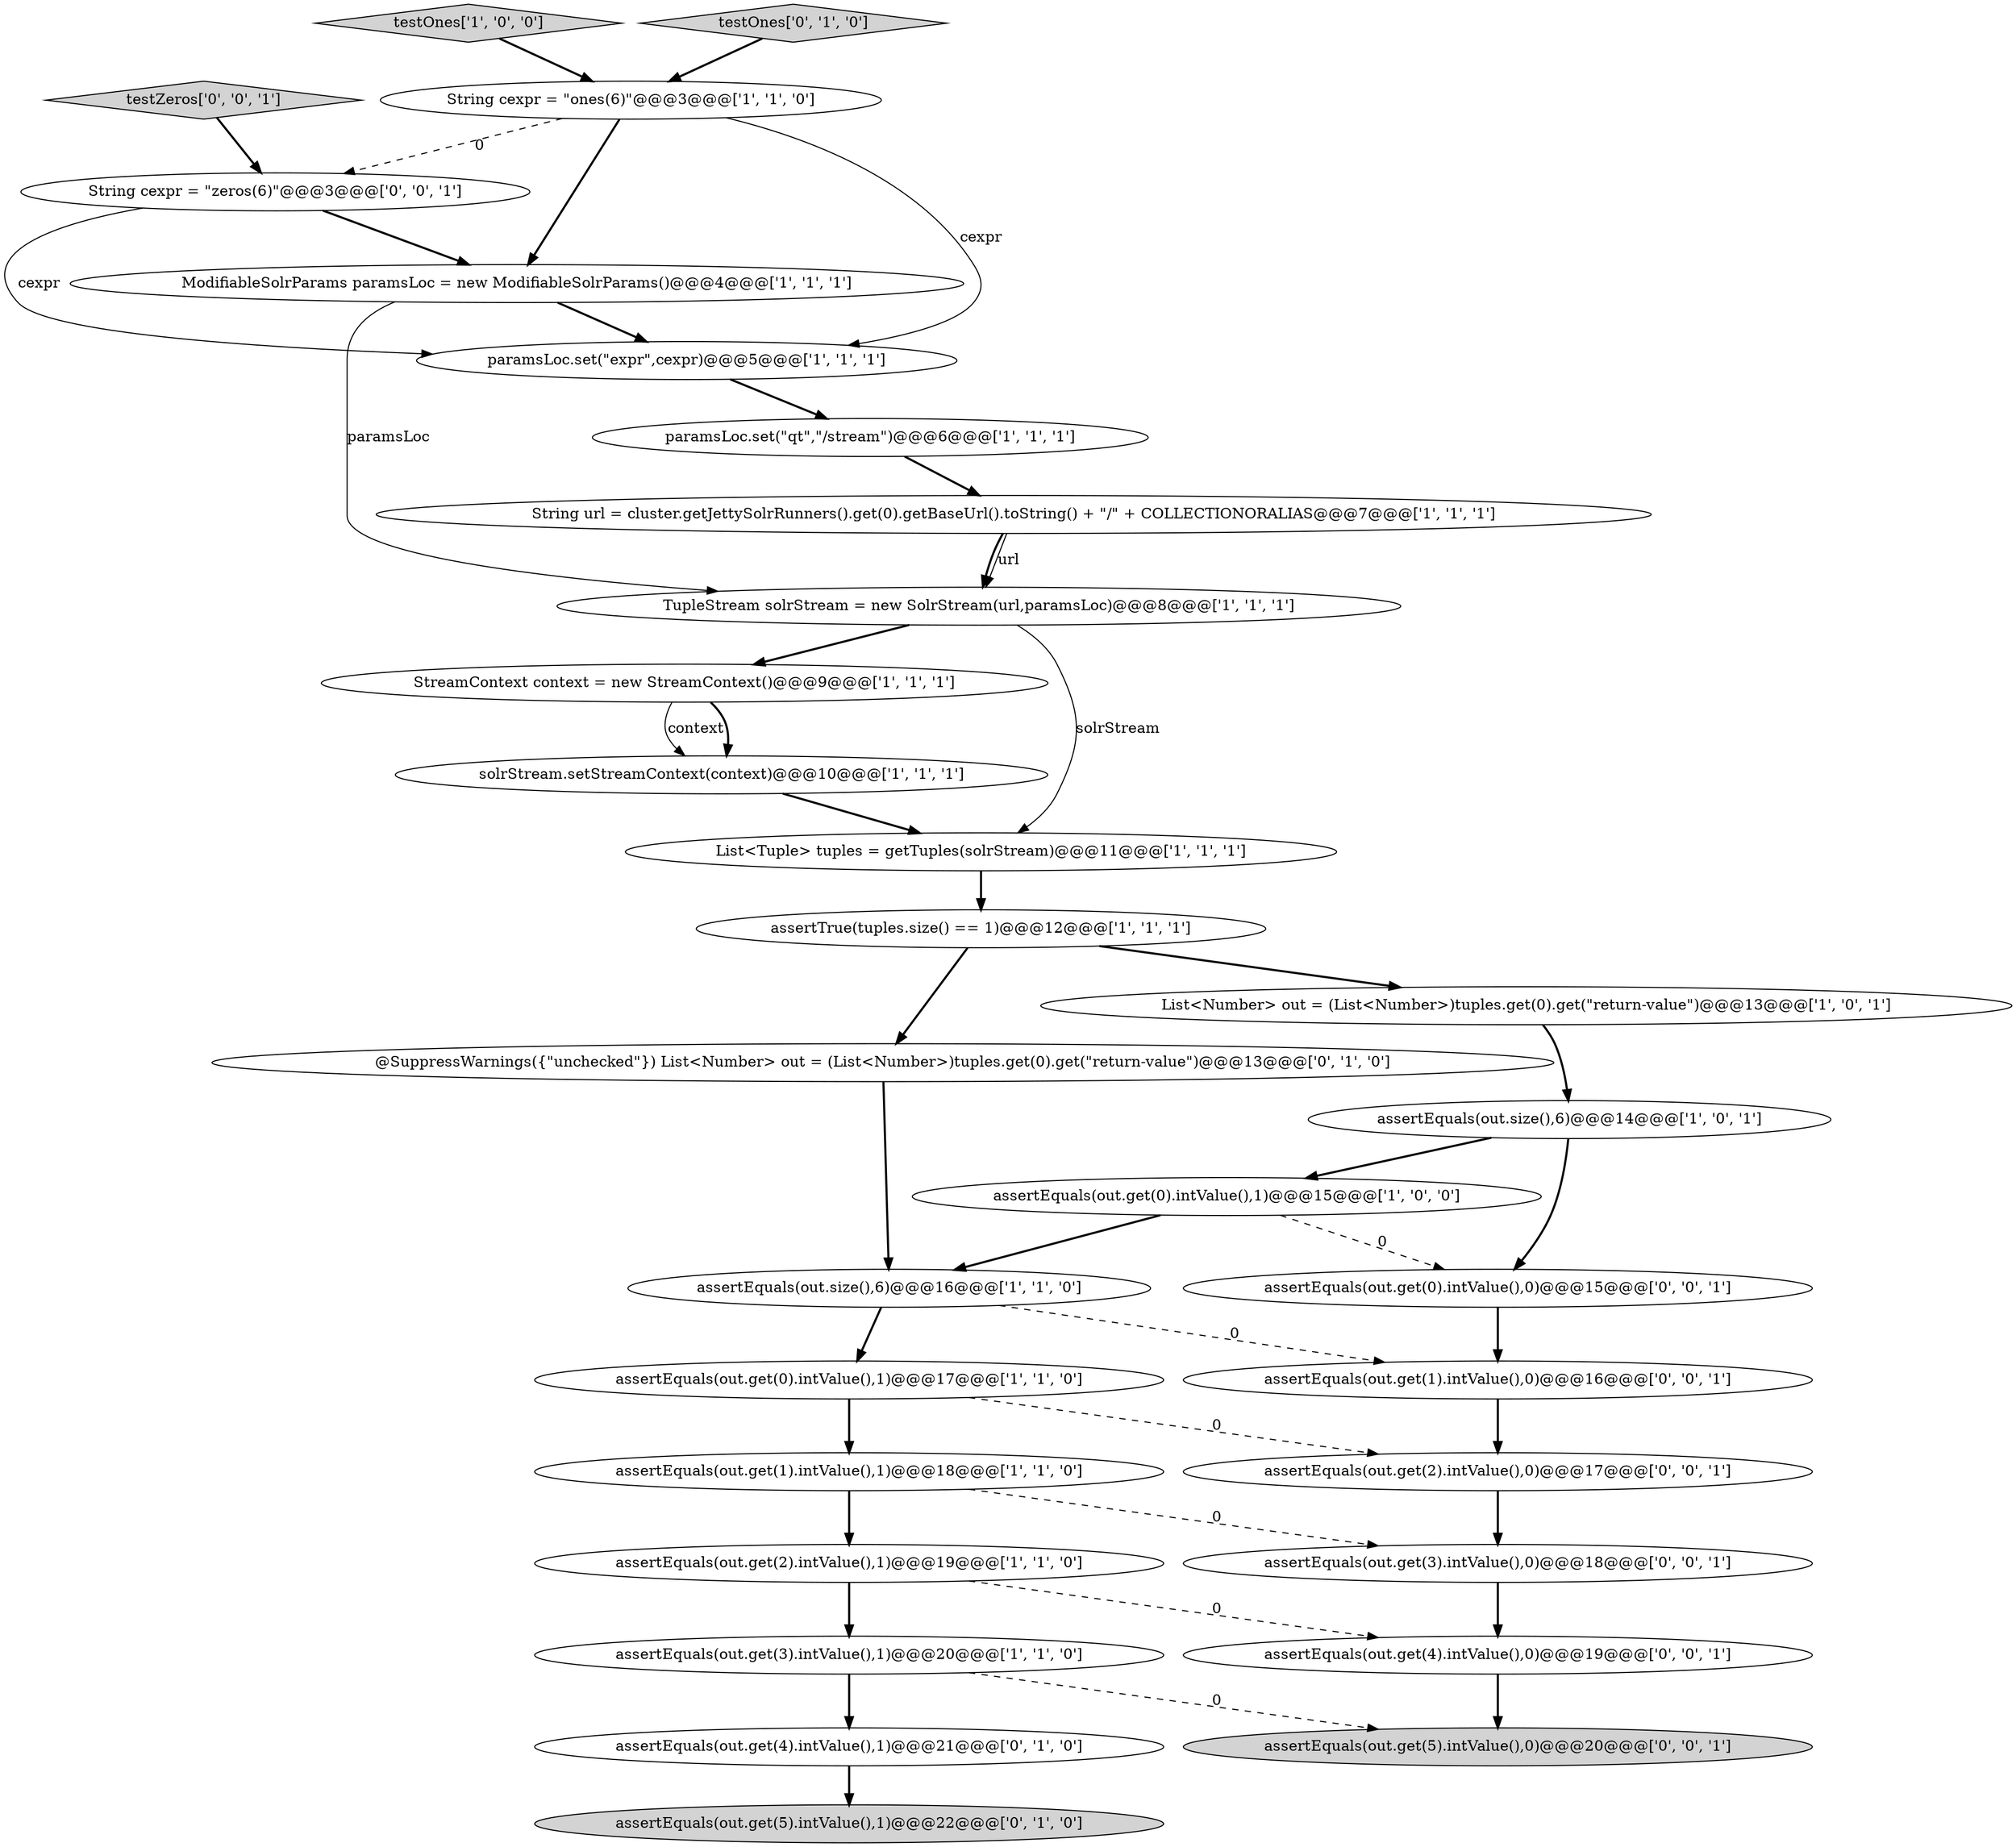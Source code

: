 digraph {
8 [style = filled, label = "assertEquals(out.get(2).intValue(),1)@@@19@@@['1', '1', '0']", fillcolor = white, shape = ellipse image = "AAA0AAABBB1BBB"];
3 [style = filled, label = "assertEquals(out.get(3).intValue(),1)@@@20@@@['1', '1', '0']", fillcolor = white, shape = ellipse image = "AAA0AAABBB1BBB"];
17 [style = filled, label = "paramsLoc.set(\"qt\",\"/stream\")@@@6@@@['1', '1', '1']", fillcolor = white, shape = ellipse image = "AAA0AAABBB1BBB"];
9 [style = filled, label = "assertTrue(tuples.size() == 1)@@@12@@@['1', '1', '1']", fillcolor = white, shape = ellipse image = "AAA0AAABBB1BBB"];
10 [style = filled, label = "testOnes['1', '0', '0']", fillcolor = lightgray, shape = diamond image = "AAA0AAABBB1BBB"];
20 [style = filled, label = "assertEquals(out.get(4).intValue(),1)@@@21@@@['0', '1', '0']", fillcolor = white, shape = ellipse image = "AAA0AAABBB2BBB"];
24 [style = filled, label = "assertEquals(out.get(1).intValue(),0)@@@16@@@['0', '0', '1']", fillcolor = white, shape = ellipse image = "AAA0AAABBB3BBB"];
26 [style = filled, label = "String cexpr = \"zeros(6)\"@@@3@@@['0', '0', '1']", fillcolor = white, shape = ellipse image = "AAA0AAABBB3BBB"];
14 [style = filled, label = "String cexpr = \"ones(6)\"@@@3@@@['1', '1', '0']", fillcolor = white, shape = ellipse image = "AAA0AAABBB1BBB"];
4 [style = filled, label = "ModifiableSolrParams paramsLoc = new ModifiableSolrParams()@@@4@@@['1', '1', '1']", fillcolor = white, shape = ellipse image = "AAA0AAABBB1BBB"];
13 [style = filled, label = "solrStream.setStreamContext(context)@@@10@@@['1', '1', '1']", fillcolor = white, shape = ellipse image = "AAA0AAABBB1BBB"];
1 [style = filled, label = "List<Number> out = (List<Number>)tuples.get(0).get(\"return-value\")@@@13@@@['1', '0', '1']", fillcolor = white, shape = ellipse image = "AAA0AAABBB1BBB"];
15 [style = filled, label = "assertEquals(out.get(0).intValue(),1)@@@17@@@['1', '1', '0']", fillcolor = white, shape = ellipse image = "AAA0AAABBB1BBB"];
7 [style = filled, label = "assertEquals(out.size(),6)@@@14@@@['1', '0', '1']", fillcolor = white, shape = ellipse image = "AAA0AAABBB1BBB"];
6 [style = filled, label = "assertEquals(out.size(),6)@@@16@@@['1', '1', '0']", fillcolor = white, shape = ellipse image = "AAA0AAABBB1BBB"];
0 [style = filled, label = "assertEquals(out.get(1).intValue(),1)@@@18@@@['1', '1', '0']", fillcolor = white, shape = ellipse image = "AAA0AAABBB1BBB"];
19 [style = filled, label = "@SuppressWarnings({\"unchecked\"}) List<Number> out = (List<Number>)tuples.get(0).get(\"return-value\")@@@13@@@['0', '1', '0']", fillcolor = white, shape = ellipse image = "AAA0AAABBB2BBB"];
27 [style = filled, label = "assertEquals(out.get(2).intValue(),0)@@@17@@@['0', '0', '1']", fillcolor = white, shape = ellipse image = "AAA0AAABBB3BBB"];
5 [style = filled, label = "paramsLoc.set(\"expr\",cexpr)@@@5@@@['1', '1', '1']", fillcolor = white, shape = ellipse image = "AAA0AAABBB1BBB"];
16 [style = filled, label = "TupleStream solrStream = new SolrStream(url,paramsLoc)@@@8@@@['1', '1', '1']", fillcolor = white, shape = ellipse image = "AAA0AAABBB1BBB"];
18 [style = filled, label = "StreamContext context = new StreamContext()@@@9@@@['1', '1', '1']", fillcolor = white, shape = ellipse image = "AAA0AAABBB1BBB"];
11 [style = filled, label = "List<Tuple> tuples = getTuples(solrStream)@@@11@@@['1', '1', '1']", fillcolor = white, shape = ellipse image = "AAA0AAABBB1BBB"];
29 [style = filled, label = "assertEquals(out.get(3).intValue(),0)@@@18@@@['0', '0', '1']", fillcolor = white, shape = ellipse image = "AAA0AAABBB3BBB"];
22 [style = filled, label = "assertEquals(out.get(5).intValue(),1)@@@22@@@['0', '1', '0']", fillcolor = lightgray, shape = ellipse image = "AAA0AAABBB2BBB"];
21 [style = filled, label = "testOnes['0', '1', '0']", fillcolor = lightgray, shape = diamond image = "AAA0AAABBB2BBB"];
28 [style = filled, label = "assertEquals(out.get(4).intValue(),0)@@@19@@@['0', '0', '1']", fillcolor = white, shape = ellipse image = "AAA0AAABBB3BBB"];
23 [style = filled, label = "testZeros['0', '0', '1']", fillcolor = lightgray, shape = diamond image = "AAA0AAABBB3BBB"];
30 [style = filled, label = "assertEquals(out.get(5).intValue(),0)@@@20@@@['0', '0', '1']", fillcolor = lightgray, shape = ellipse image = "AAA0AAABBB3BBB"];
2 [style = filled, label = "String url = cluster.getJettySolrRunners().get(0).getBaseUrl().toString() + \"/\" + COLLECTIONORALIAS@@@7@@@['1', '1', '1']", fillcolor = white, shape = ellipse image = "AAA0AAABBB1BBB"];
12 [style = filled, label = "assertEquals(out.get(0).intValue(),1)@@@15@@@['1', '0', '0']", fillcolor = white, shape = ellipse image = "AAA0AAABBB1BBB"];
25 [style = filled, label = "assertEquals(out.get(0).intValue(),0)@@@15@@@['0', '0', '1']", fillcolor = white, shape = ellipse image = "AAA0AAABBB3BBB"];
2->16 [style = solid, label="url"];
3->30 [style = dashed, label="0"];
16->18 [style = bold, label=""];
4->16 [style = solid, label="paramsLoc"];
18->13 [style = solid, label="context"];
14->5 [style = solid, label="cexpr"];
28->30 [style = bold, label=""];
10->14 [style = bold, label=""];
7->12 [style = bold, label=""];
26->5 [style = solid, label="cexpr"];
8->3 [style = bold, label=""];
23->26 [style = bold, label=""];
8->28 [style = dashed, label="0"];
11->9 [style = bold, label=""];
5->17 [style = bold, label=""];
12->6 [style = bold, label=""];
13->11 [style = bold, label=""];
1->7 [style = bold, label=""];
19->6 [style = bold, label=""];
26->4 [style = bold, label=""];
6->15 [style = bold, label=""];
14->26 [style = dashed, label="0"];
20->22 [style = bold, label=""];
29->28 [style = bold, label=""];
25->24 [style = bold, label=""];
3->20 [style = bold, label=""];
12->25 [style = dashed, label="0"];
17->2 [style = bold, label=""];
6->24 [style = dashed, label="0"];
15->0 [style = bold, label=""];
16->11 [style = solid, label="solrStream"];
0->29 [style = dashed, label="0"];
0->8 [style = bold, label=""];
21->14 [style = bold, label=""];
18->13 [style = bold, label=""];
9->19 [style = bold, label=""];
7->25 [style = bold, label=""];
15->27 [style = dashed, label="0"];
27->29 [style = bold, label=""];
9->1 [style = bold, label=""];
4->5 [style = bold, label=""];
24->27 [style = bold, label=""];
14->4 [style = bold, label=""];
2->16 [style = bold, label=""];
}
